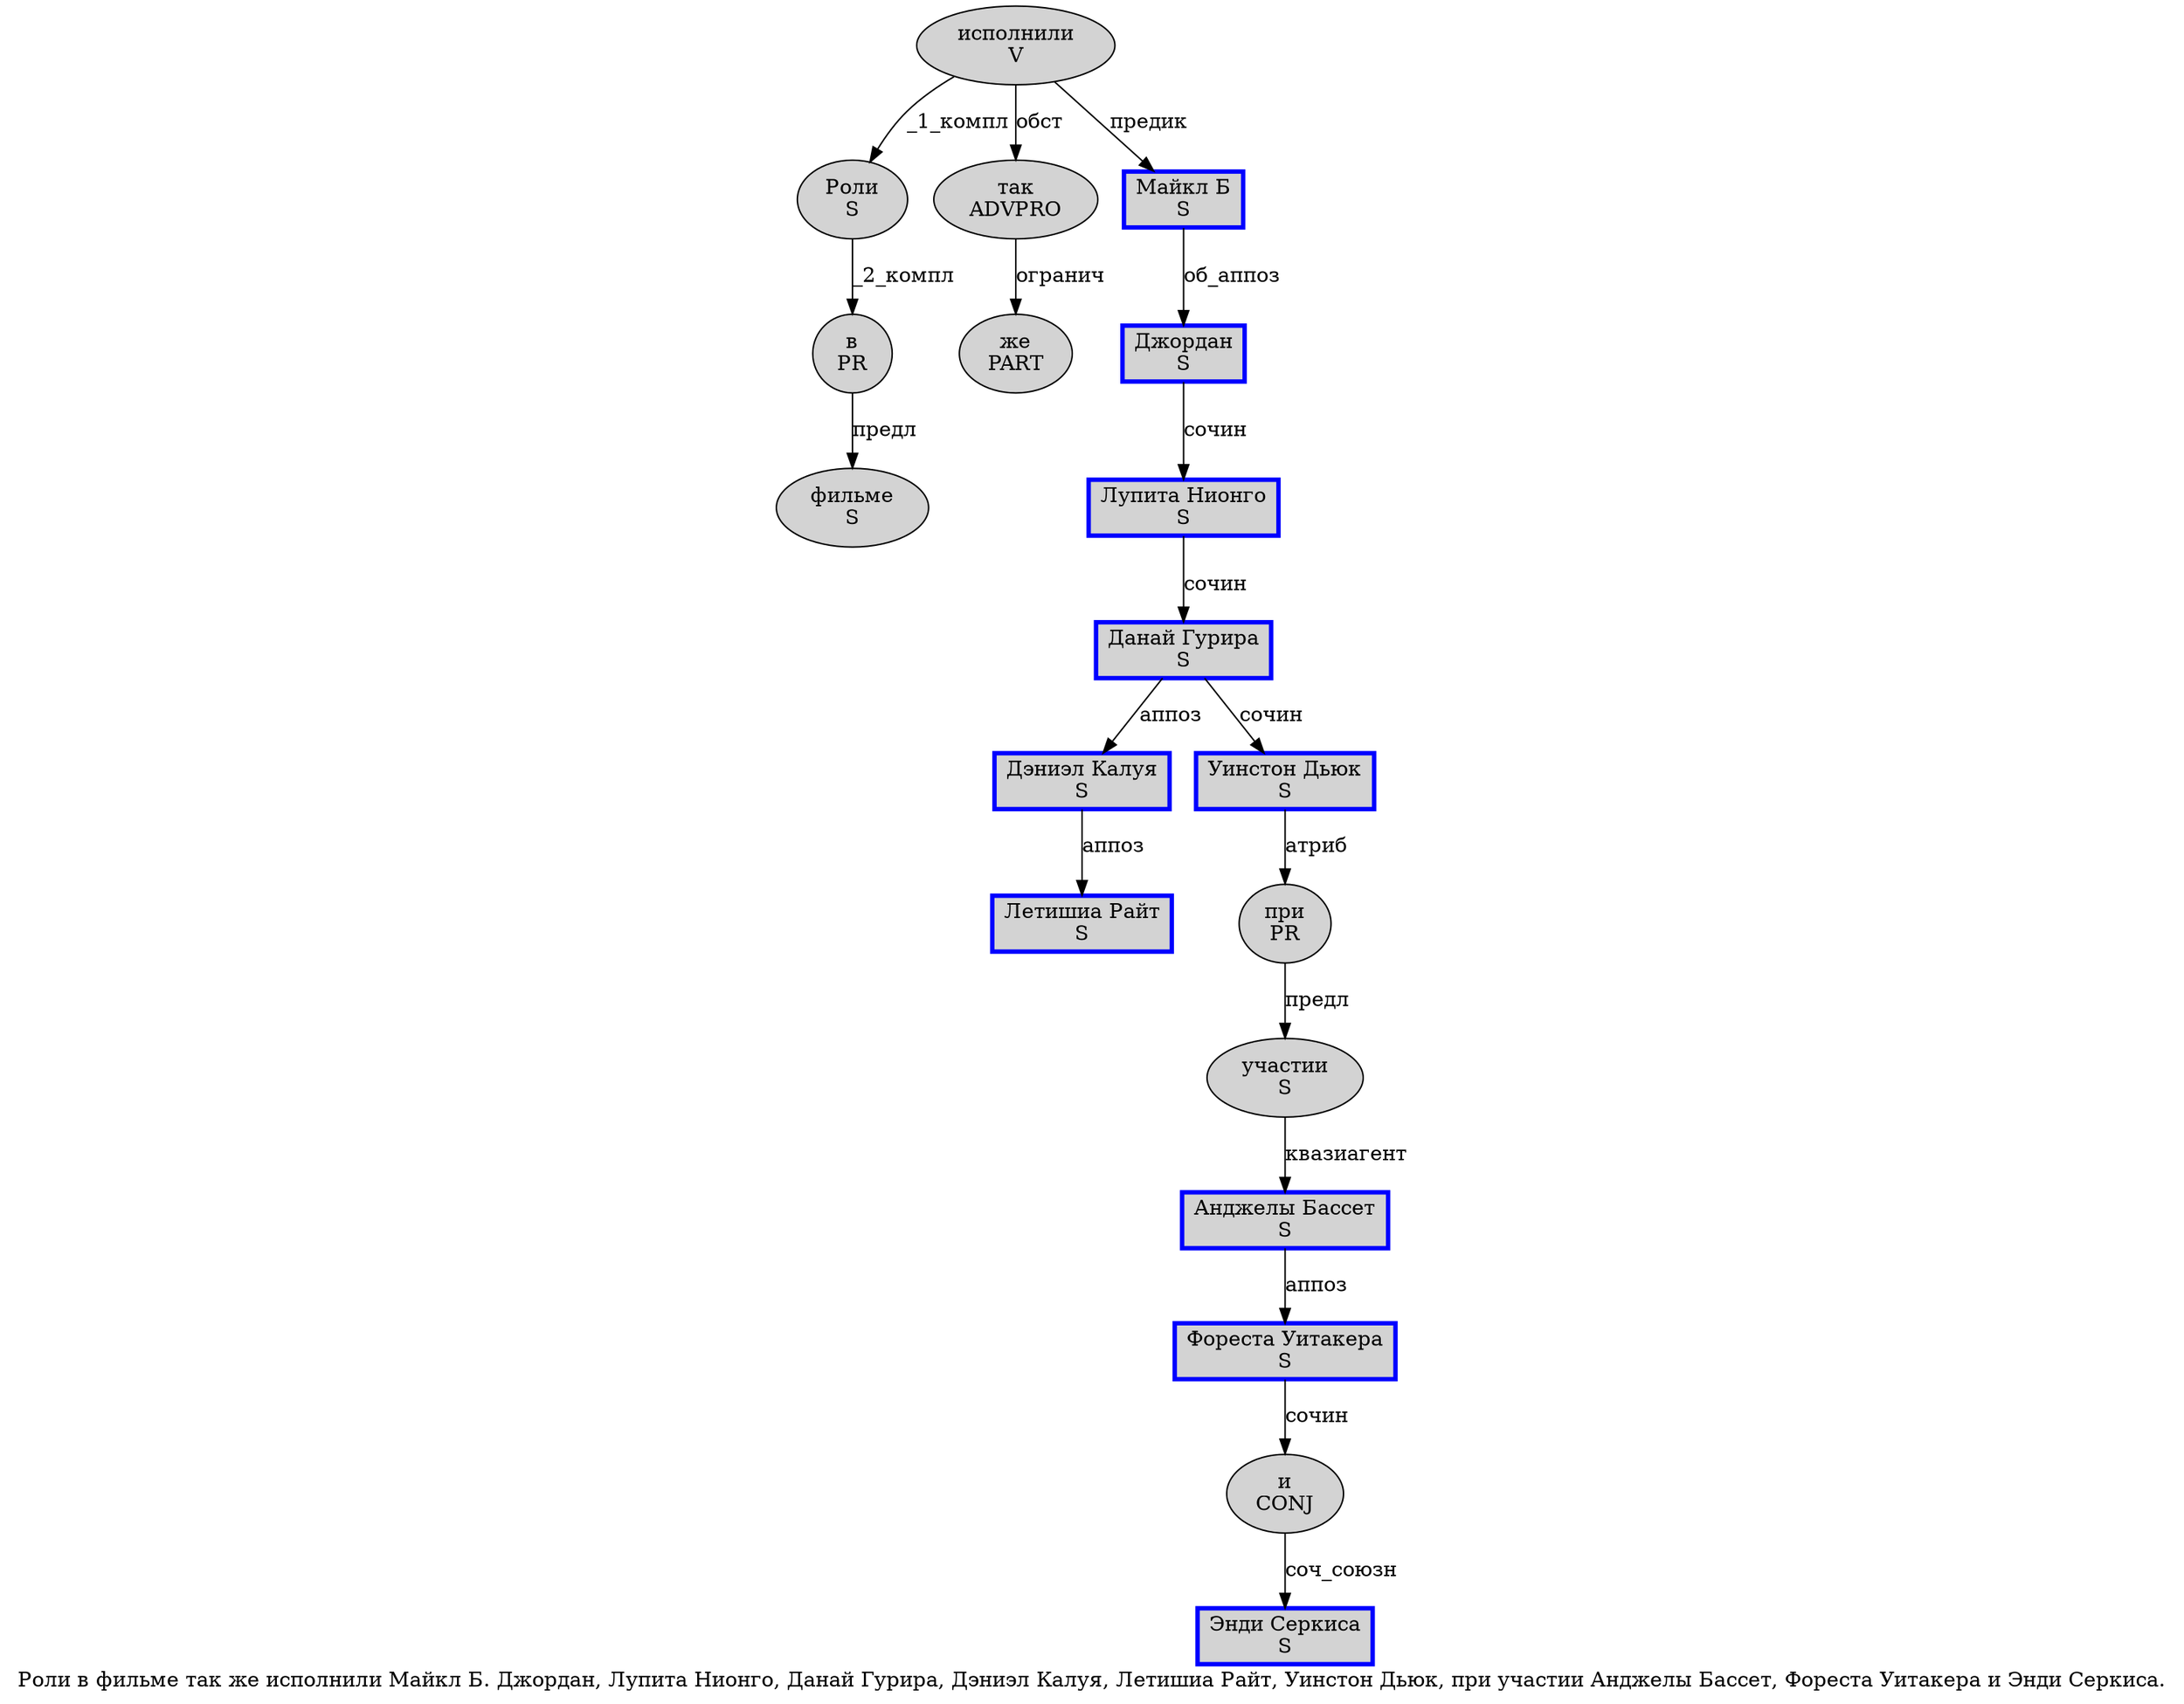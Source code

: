 digraph SENTENCE_1655 {
	graph [label="Роли в фильме так же исполнили Майкл Б. Джордан, Лупита Нионго, Данай Гурира, Дэниэл Калуя, Летишиа Райт, Уинстон Дьюк, при участии Анджелы Бассет, Фореста Уитакера и Энди Серкиса."]
	node [style=filled]
		0 [label="Роли
S" color="" fillcolor=lightgray penwidth=1 shape=ellipse]
		1 [label="в
PR" color="" fillcolor=lightgray penwidth=1 shape=ellipse]
		2 [label="фильме
S" color="" fillcolor=lightgray penwidth=1 shape=ellipse]
		3 [label="так
ADVPRO" color="" fillcolor=lightgray penwidth=1 shape=ellipse]
		4 [label="же
PART" color="" fillcolor=lightgray penwidth=1 shape=ellipse]
		5 [label="исполнили
V" color="" fillcolor=lightgray penwidth=1 shape=ellipse]
		6 [label="Майкл Б
S" color=blue fillcolor=lightgray penwidth=3 shape=box]
		8 [label="Джордан
S" color=blue fillcolor=lightgray penwidth=3 shape=box]
		10 [label="Лупита Нионго
S" color=blue fillcolor=lightgray penwidth=3 shape=box]
		12 [label="Данай Гурира
S" color=blue fillcolor=lightgray penwidth=3 shape=box]
		14 [label="Дэниэл Калуя
S" color=blue fillcolor=lightgray penwidth=3 shape=box]
		16 [label="Летишиа Райт
S" color=blue fillcolor=lightgray penwidth=3 shape=box]
		18 [label="Уинстон Дьюк
S" color=blue fillcolor=lightgray penwidth=3 shape=box]
		20 [label="при
PR" color="" fillcolor=lightgray penwidth=1 shape=ellipse]
		21 [label="участии
S" color="" fillcolor=lightgray penwidth=1 shape=ellipse]
		22 [label="Анджелы Бассет
S" color=blue fillcolor=lightgray penwidth=3 shape=box]
		24 [label="Фореста Уитакера
S" color=blue fillcolor=lightgray penwidth=3 shape=box]
		25 [label="и
CONJ" color="" fillcolor=lightgray penwidth=1 shape=ellipse]
		26 [label="Энди Серкиса
S" color=blue fillcolor=lightgray penwidth=3 shape=box]
			25 -> 26 [label="соч_союзн"]
			1 -> 2 [label="предл"]
			10 -> 12 [label="сочин"]
			20 -> 21 [label="предл"]
			8 -> 10 [label="сочин"]
			12 -> 18 [label="сочин"]
			12 -> 14 [label="аппоз"]
			0 -> 1 [label="_2_компл"]
			3 -> 4 [label="огранич"]
			21 -> 22 [label="квазиагент"]
			14 -> 16 [label="аппоз"]
			6 -> 8 [label="об_аппоз"]
			24 -> 25 [label="сочин"]
			22 -> 24 [label="аппоз"]
			5 -> 0 [label="_1_компл"]
			5 -> 3 [label="обст"]
			5 -> 6 [label="предик"]
			18 -> 20 [label="атриб"]
}